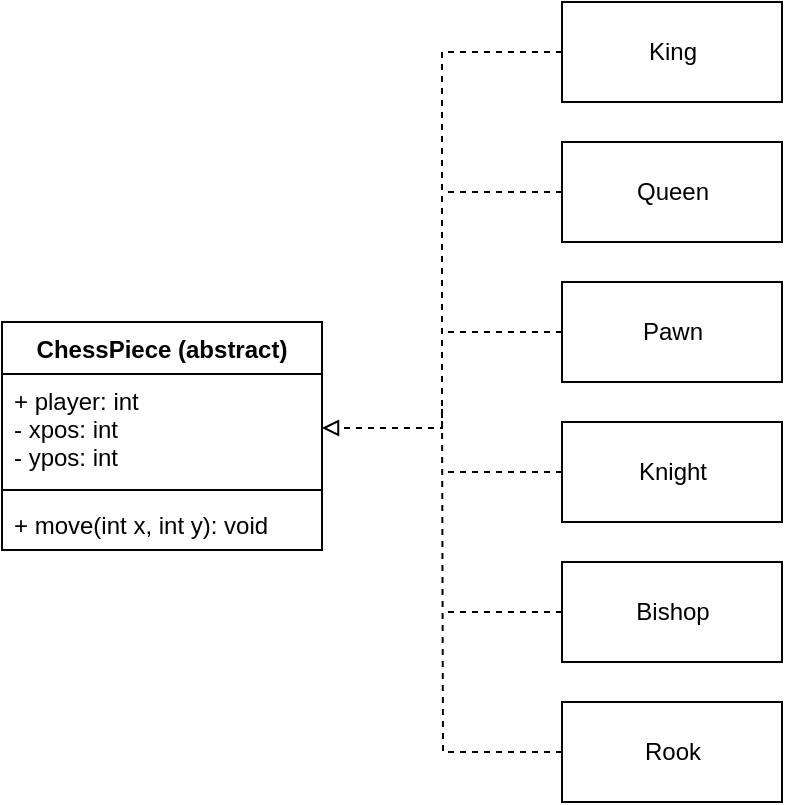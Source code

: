 <mxfile version="12.9.3" type="device"><diagram id="0smdILybzH-cTI3tVsB0" name="Page-1"><mxGraphModel dx="1422" dy="720" grid="1" gridSize="10" guides="1" tooltips="1" connect="1" arrows="1" fold="1" page="1" pageScale="1" pageWidth="850" pageHeight="1100" math="0" shadow="0"><root><mxCell id="0"/><mxCell id="1" parent="0"/><mxCell id="nbVi28B4U4YWWLri10QG-29" style="edgeStyle=orthogonalEdgeStyle;rounded=0;orthogonalLoop=1;jettySize=auto;html=1;exitX=0;exitY=0.5;exitDx=0;exitDy=0;entryX=1;entryY=0.5;entryDx=0;entryDy=0;dashed=1;endArrow=block;endFill=0;" edge="1" parent="1" source="nbVi28B4U4YWWLri10QG-14" target="nbVi28B4U4YWWLri10QG-6"><mxGeometry relative="1" as="geometry"/></mxCell><mxCell id="nbVi28B4U4YWWLri10QG-14" value="King" style="html=1;" vertex="1" parent="1"><mxGeometry x="320" y="40" width="110" height="50" as="geometry"/></mxCell><mxCell id="nbVi28B4U4YWWLri10QG-34" style="edgeStyle=orthogonalEdgeStyle;rounded=0;orthogonalLoop=1;jettySize=auto;html=1;exitX=0;exitY=0.5;exitDx=0;exitDy=0;dashed=1;endArrow=none;endFill=0;" edge="1" parent="1" source="nbVi28B4U4YWWLri10QG-15"><mxGeometry relative="1" as="geometry"><mxPoint x="260" y="135" as="targetPoint"/></mxGeometry></mxCell><mxCell id="nbVi28B4U4YWWLri10QG-15" value="Queen" style="html=1;" vertex="1" parent="1"><mxGeometry x="320" y="110" width="110" height="50" as="geometry"/></mxCell><mxCell id="nbVi28B4U4YWWLri10QG-33" style="edgeStyle=orthogonalEdgeStyle;rounded=0;orthogonalLoop=1;jettySize=auto;html=1;exitX=0;exitY=0.5;exitDx=0;exitDy=0;dashed=1;endArrow=none;endFill=0;" edge="1" parent="1" source="nbVi28B4U4YWWLri10QG-16"><mxGeometry relative="1" as="geometry"><mxPoint x="260" y="205" as="targetPoint"/></mxGeometry></mxCell><mxCell id="nbVi28B4U4YWWLri10QG-16" value="Pawn" style="html=1;" vertex="1" parent="1"><mxGeometry x="320" y="180" width="110" height="50" as="geometry"/></mxCell><mxCell id="nbVi28B4U4YWWLri10QG-32" style="edgeStyle=orthogonalEdgeStyle;rounded=0;orthogonalLoop=1;jettySize=auto;html=1;exitX=0;exitY=0.5;exitDx=0;exitDy=0;dashed=1;endArrow=none;endFill=0;" edge="1" parent="1" source="nbVi28B4U4YWWLri10QG-17"><mxGeometry relative="1" as="geometry"><mxPoint x="260" y="275" as="targetPoint"/></mxGeometry></mxCell><mxCell id="nbVi28B4U4YWWLri10QG-17" value="Knight" style="html=1;" vertex="1" parent="1"><mxGeometry x="320" y="250" width="110" height="50" as="geometry"/></mxCell><mxCell id="nbVi28B4U4YWWLri10QG-31" style="edgeStyle=orthogonalEdgeStyle;rounded=0;orthogonalLoop=1;jettySize=auto;html=1;exitX=0;exitY=0.5;exitDx=0;exitDy=0;dashed=1;endArrow=none;endFill=0;" edge="1" parent="1" source="nbVi28B4U4YWWLri10QG-18"><mxGeometry relative="1" as="geometry"><mxPoint x="260" y="345" as="targetPoint"/></mxGeometry></mxCell><mxCell id="nbVi28B4U4YWWLri10QG-18" value="Bishop" style="html=1;" vertex="1" parent="1"><mxGeometry x="320" y="320" width="110" height="50" as="geometry"/></mxCell><mxCell id="nbVi28B4U4YWWLri10QG-30" style="edgeStyle=orthogonalEdgeStyle;rounded=0;orthogonalLoop=1;jettySize=auto;html=1;dashed=1;endArrow=none;endFill=0;" edge="1" parent="1" source="nbVi28B4U4YWWLri10QG-19"><mxGeometry relative="1" as="geometry"><mxPoint x="260" y="240" as="targetPoint"/></mxGeometry></mxCell><mxCell id="nbVi28B4U4YWWLri10QG-19" value="Rook" style="html=1;" vertex="1" parent="1"><mxGeometry x="320" y="390" width="110" height="50" as="geometry"/></mxCell><mxCell id="nbVi28B4U4YWWLri10QG-5" value="ChessPiece (abstract)" style="swimlane;fontStyle=1;align=center;verticalAlign=top;childLayout=stackLayout;horizontal=1;startSize=26;horizontalStack=0;resizeParent=1;resizeParentMax=0;resizeLast=0;collapsible=1;marginBottom=0;" vertex="1" parent="1"><mxGeometry x="40" y="200" width="160" height="114" as="geometry"/></mxCell><mxCell id="nbVi28B4U4YWWLri10QG-6" value="+ player: int &#10;- xpos: int&#10;- ypos: int" style="text;strokeColor=none;fillColor=none;align=left;verticalAlign=top;spacingLeft=4;spacingRight=4;overflow=hidden;rotatable=0;points=[[0,0.5],[1,0.5]];portConstraint=eastwest;" vertex="1" parent="nbVi28B4U4YWWLri10QG-5"><mxGeometry y="26" width="160" height="54" as="geometry"/></mxCell><mxCell id="nbVi28B4U4YWWLri10QG-7" value="" style="line;strokeWidth=1;fillColor=none;align=left;verticalAlign=middle;spacingTop=-1;spacingLeft=3;spacingRight=3;rotatable=0;labelPosition=right;points=[];portConstraint=eastwest;" vertex="1" parent="nbVi28B4U4YWWLri10QG-5"><mxGeometry y="80" width="160" height="8" as="geometry"/></mxCell><mxCell id="nbVi28B4U4YWWLri10QG-8" value="+ move(int x, int y): void" style="text;strokeColor=none;fillColor=none;align=left;verticalAlign=top;spacingLeft=4;spacingRight=4;overflow=hidden;rotatable=0;points=[[0,0.5],[1,0.5]];portConstraint=eastwest;" vertex="1" parent="nbVi28B4U4YWWLri10QG-5"><mxGeometry y="88" width="160" height="26" as="geometry"/></mxCell></root></mxGraphModel></diagram></mxfile>